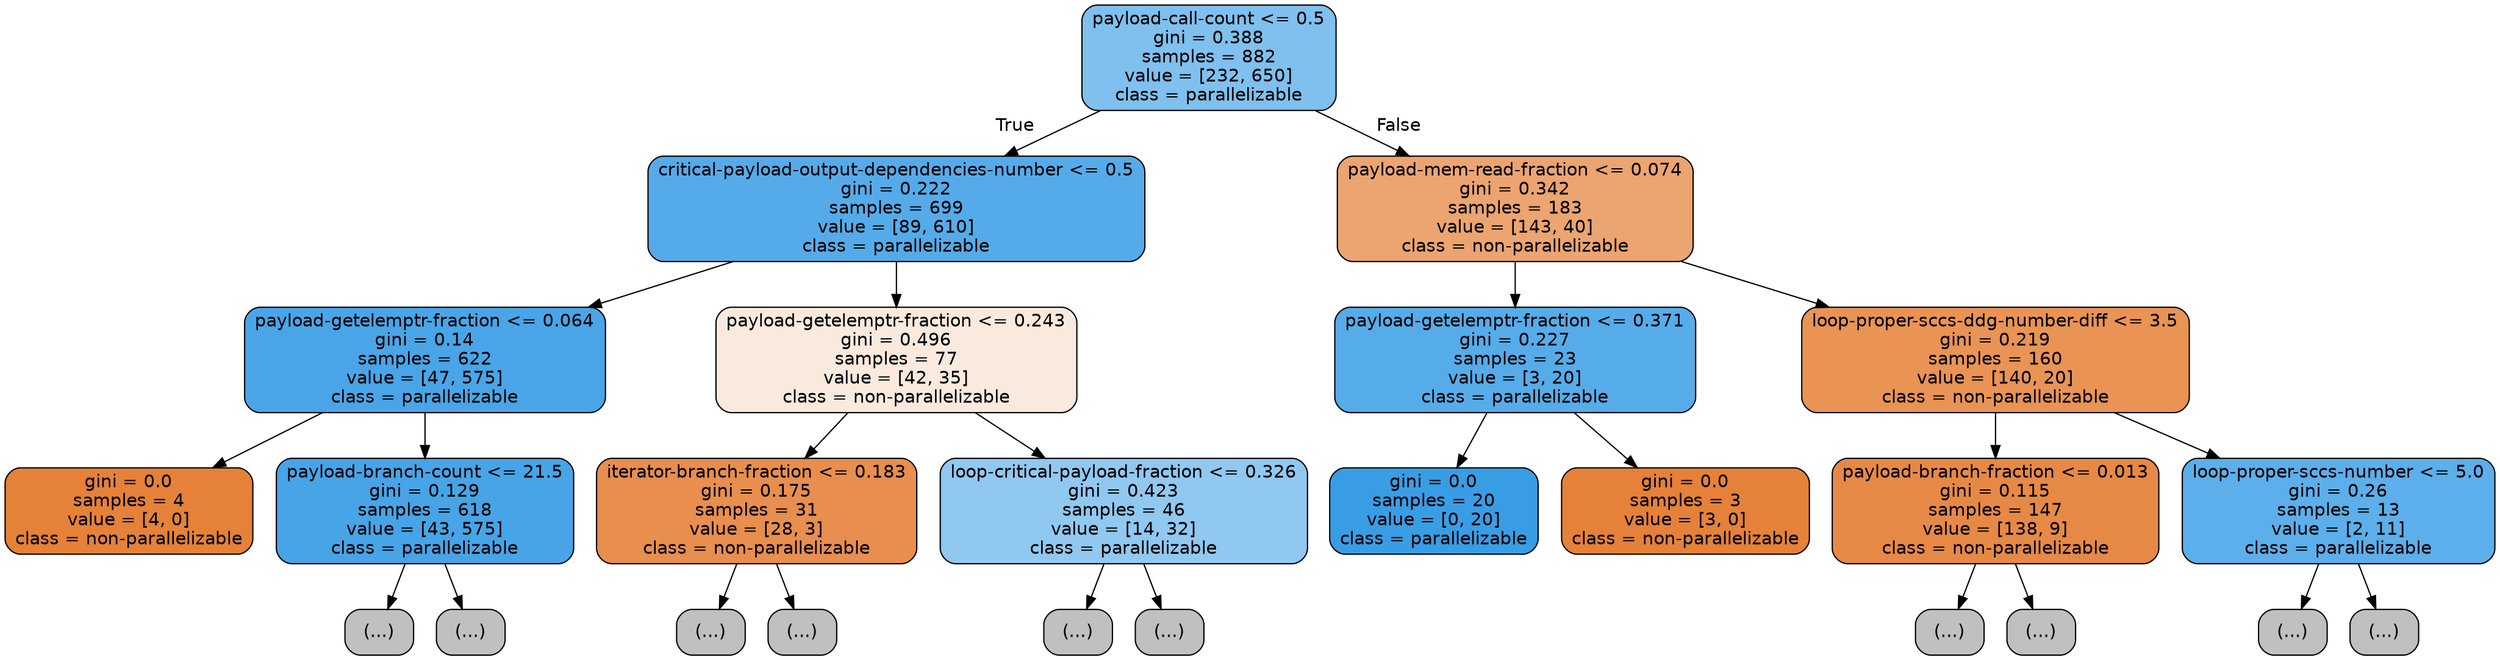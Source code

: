 digraph Tree {
node [shape=box, style="filled, rounded", color="black", fontname=helvetica] ;
edge [fontname=helvetica] ;
0 [label="payload-call-count <= 0.5\ngini = 0.388\nsamples = 882\nvalue = [232, 650]\nclass = parallelizable", fillcolor="#399de5a4"] ;
1 [label="critical-payload-output-dependencies-number <= 0.5\ngini = 0.222\nsamples = 699\nvalue = [89, 610]\nclass = parallelizable", fillcolor="#399de5da"] ;
0 -> 1 [labeldistance=2.5, labelangle=45, headlabel="True"] ;
2 [label="payload-getelemptr-fraction <= 0.064\ngini = 0.14\nsamples = 622\nvalue = [47, 575]\nclass = parallelizable", fillcolor="#399de5ea"] ;
1 -> 2 ;
3 [label="gini = 0.0\nsamples = 4\nvalue = [4, 0]\nclass = non-parallelizable", fillcolor="#e58139ff"] ;
2 -> 3 ;
4 [label="payload-branch-count <= 21.5\ngini = 0.129\nsamples = 618\nvalue = [43, 575]\nclass = parallelizable", fillcolor="#399de5ec"] ;
2 -> 4 ;
5 [label="(...)", fillcolor="#C0C0C0"] ;
4 -> 5 ;
88 [label="(...)", fillcolor="#C0C0C0"] ;
4 -> 88 ;
89 [label="payload-getelemptr-fraction <= 0.243\ngini = 0.496\nsamples = 77\nvalue = [42, 35]\nclass = non-parallelizable", fillcolor="#e581392a"] ;
1 -> 89 ;
90 [label="iterator-branch-fraction <= 0.183\ngini = 0.175\nsamples = 31\nvalue = [28, 3]\nclass = non-parallelizable", fillcolor="#e58139e4"] ;
89 -> 90 ;
91 [label="(...)", fillcolor="#C0C0C0"] ;
90 -> 91 ;
92 [label="(...)", fillcolor="#C0C0C0"] ;
90 -> 92 ;
93 [label="loop-critical-payload-fraction <= 0.326\ngini = 0.423\nsamples = 46\nvalue = [14, 32]\nclass = parallelizable", fillcolor="#399de58f"] ;
89 -> 93 ;
94 [label="(...)", fillcolor="#C0C0C0"] ;
93 -> 94 ;
107 [label="(...)", fillcolor="#C0C0C0"] ;
93 -> 107 ;
108 [label="payload-mem-read-fraction <= 0.074\ngini = 0.342\nsamples = 183\nvalue = [143, 40]\nclass = non-parallelizable", fillcolor="#e58139b8"] ;
0 -> 108 [labeldistance=2.5, labelangle=-45, headlabel="False"] ;
109 [label="payload-getelemptr-fraction <= 0.371\ngini = 0.227\nsamples = 23\nvalue = [3, 20]\nclass = parallelizable", fillcolor="#399de5d9"] ;
108 -> 109 ;
110 [label="gini = 0.0\nsamples = 20\nvalue = [0, 20]\nclass = parallelizable", fillcolor="#399de5ff"] ;
109 -> 110 ;
111 [label="gini = 0.0\nsamples = 3\nvalue = [3, 0]\nclass = non-parallelizable", fillcolor="#e58139ff"] ;
109 -> 111 ;
112 [label="loop-proper-sccs-ddg-number-diff <= 3.5\ngini = 0.219\nsamples = 160\nvalue = [140, 20]\nclass = non-parallelizable", fillcolor="#e58139db"] ;
108 -> 112 ;
113 [label="payload-branch-fraction <= 0.013\ngini = 0.115\nsamples = 147\nvalue = [138, 9]\nclass = non-parallelizable", fillcolor="#e58139ee"] ;
112 -> 113 ;
114 [label="(...)", fillcolor="#C0C0C0"] ;
113 -> 114 ;
115 [label="(...)", fillcolor="#C0C0C0"] ;
113 -> 115 ;
130 [label="loop-proper-sccs-number <= 5.0\ngini = 0.26\nsamples = 13\nvalue = [2, 11]\nclass = parallelizable", fillcolor="#399de5d1"] ;
112 -> 130 ;
131 [label="(...)", fillcolor="#C0C0C0"] ;
130 -> 131 ;
132 [label="(...)", fillcolor="#C0C0C0"] ;
130 -> 132 ;
}